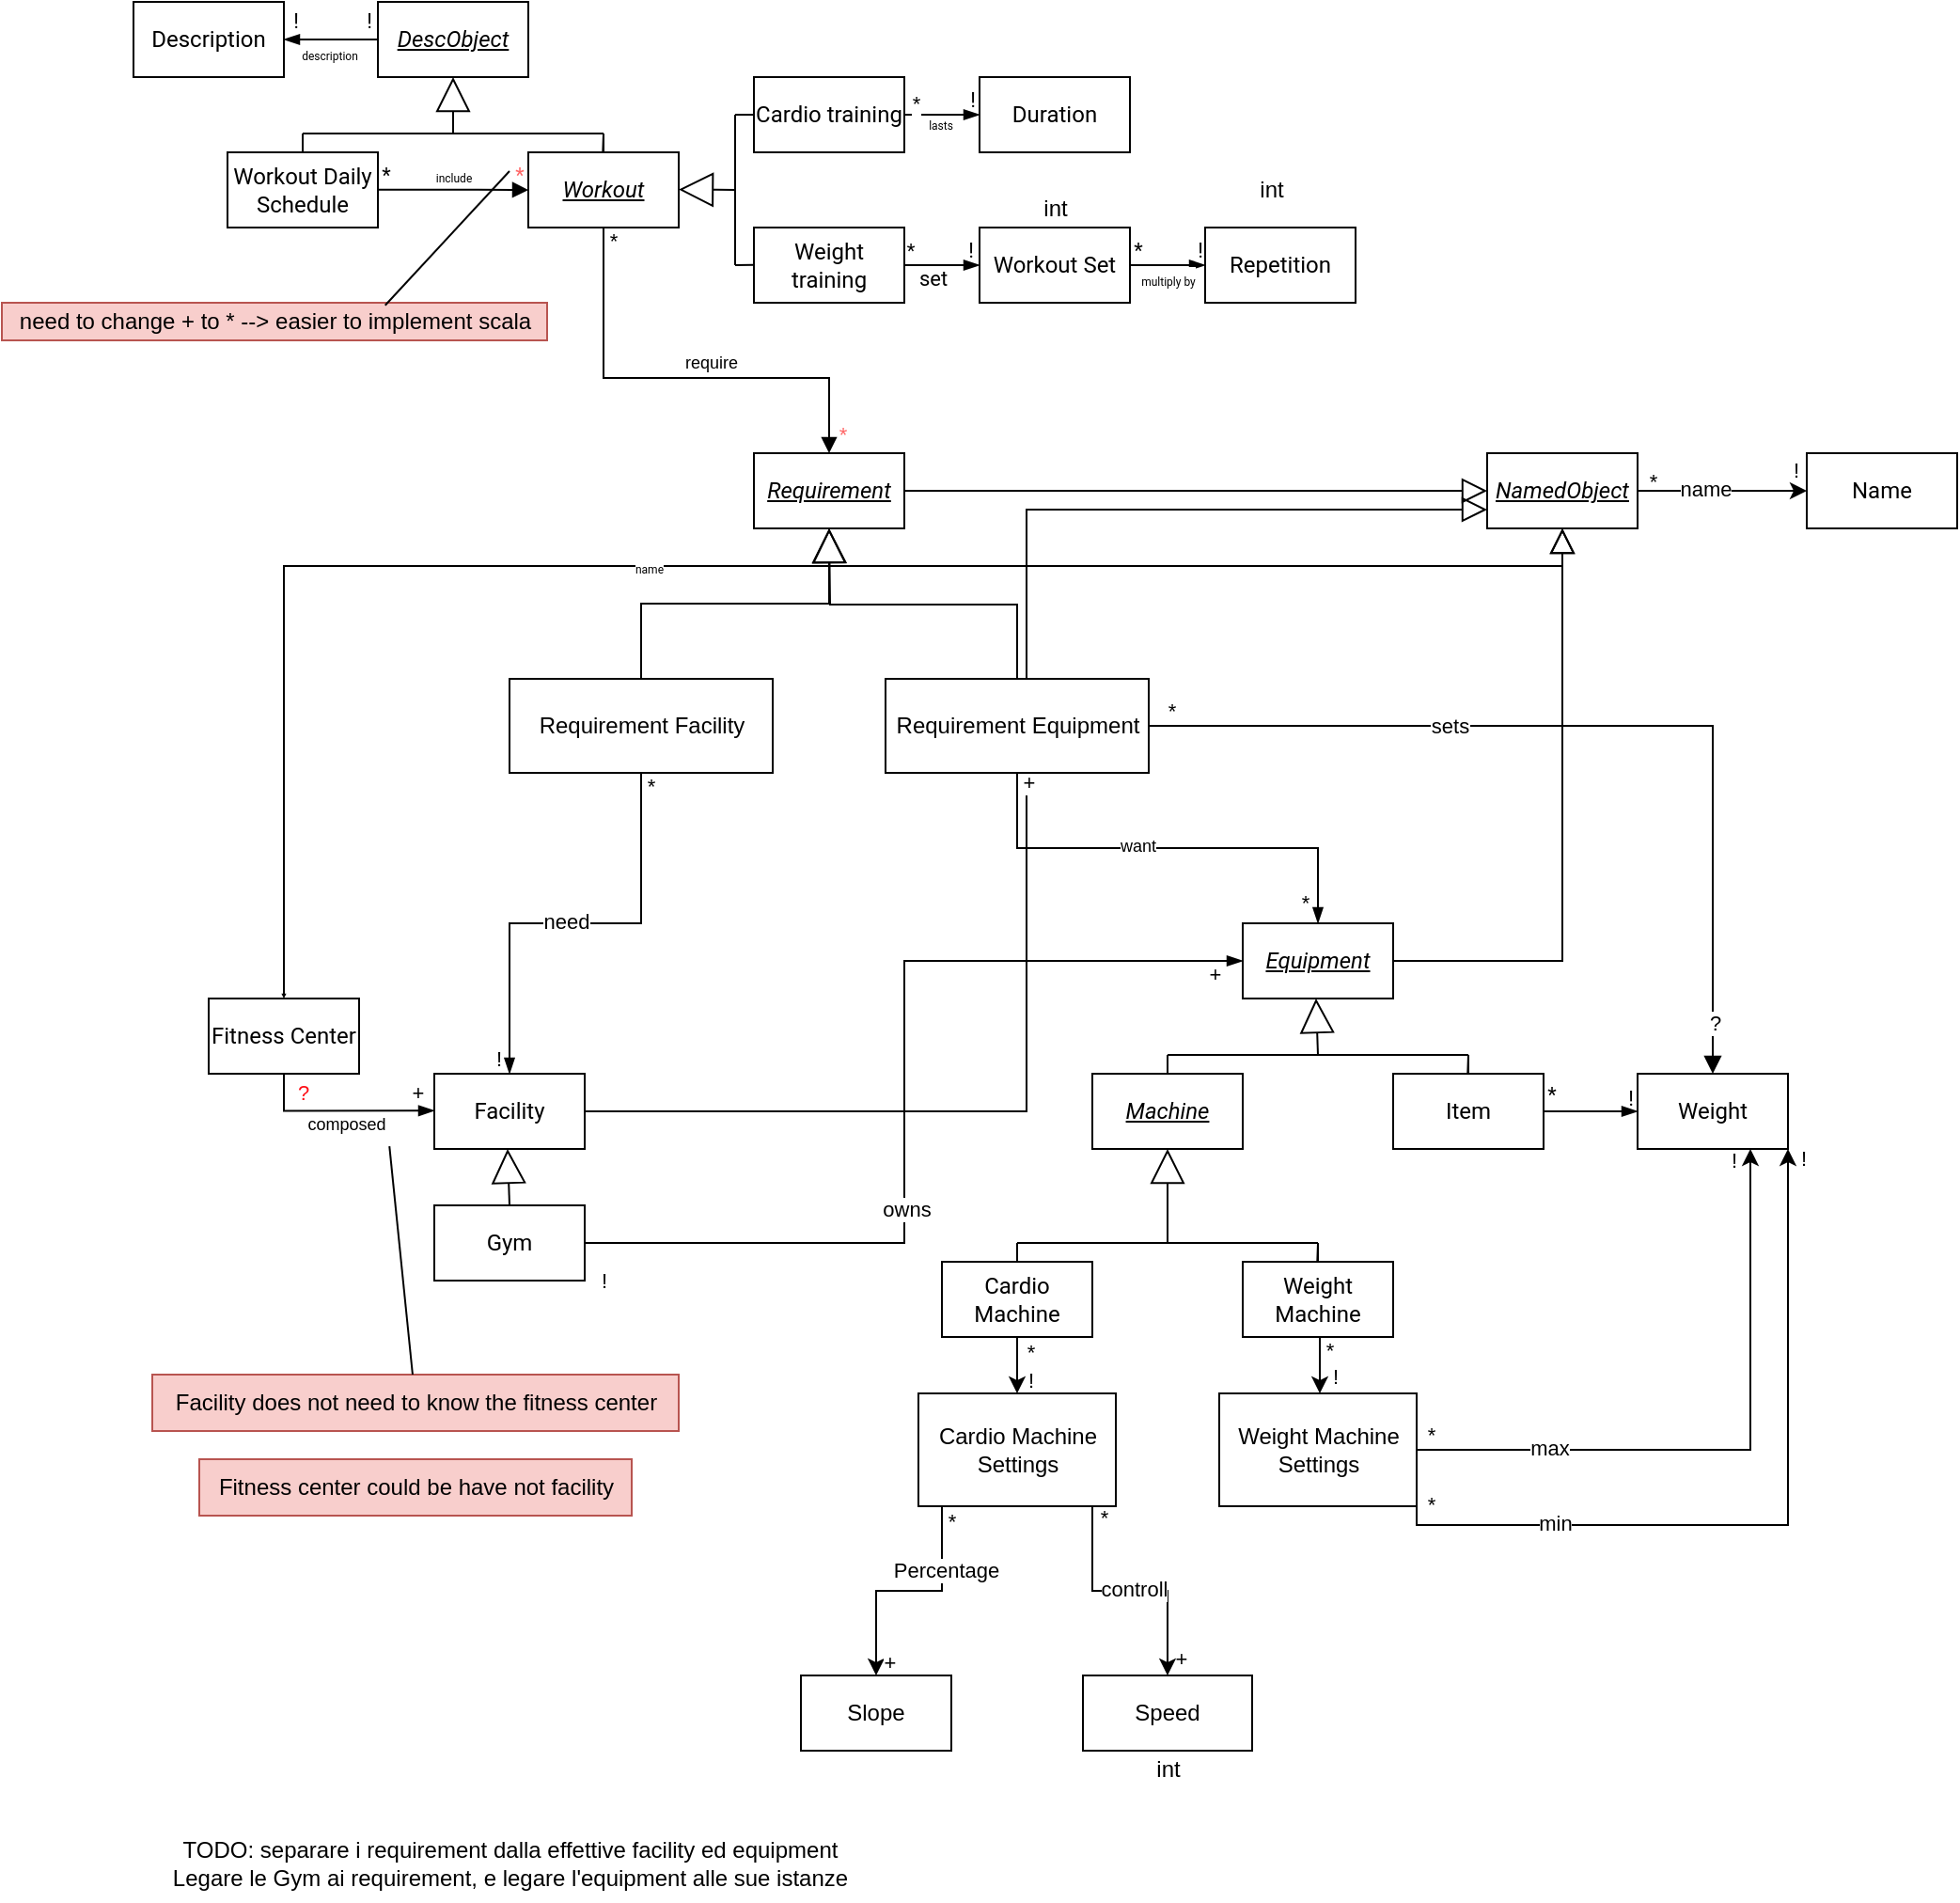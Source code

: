 <mxfile version="20.5.3" type="embed"><diagram id="2QempQvXkUjVF1YWiOBT" name="Page-1"><mxGraphModel dx="965" dy="230" grid="1" gridSize="10" guides="1" tooltips="1" connect="1" arrows="1" fold="1" page="1" pageScale="1" pageWidth="850" pageHeight="1100" math="0" shadow="0"><root><mxCell id="0"/><mxCell id="1" parent="0"/><mxCell id="2F5MSPOgXOu8C7vcqL_C-9" value="&lt;u&gt;&lt;i&gt;DescObject&lt;/i&gt;&lt;/u&gt;" style="html=1;whiteSpace=wrap;fontFamily=Roboto;fontSource=https%3A%2F%2Ffonts.googleapis.com%2Fcss%3Ffamily%3DRoboto;" parent="1" vertex="1"><mxGeometry x="160" y="120" width="80" height="40" as="geometry"/></mxCell><mxCell id="2F5MSPOgXOu8C7vcqL_C-26" value="&lt;div&gt;Workout Daily&lt;/div&gt;&lt;div&gt;Schedule&lt;/div&gt;" style="html=1;whiteSpace=wrap;fontFamily=Roboto;fontSource=https%3A%2F%2Ffonts.googleapis.com%2Fcss%3Ffamily%3DRoboto;" parent="1" vertex="1"><mxGeometry x="80" y="200" width="80" height="40" as="geometry"/></mxCell><mxCell id="2F5MSPOgXOu8C7vcqL_C-27" value="&lt;div&gt;&lt;i&gt;&lt;u&gt;Workout&lt;/u&gt;&lt;/i&gt;&lt;/div&gt;" style="html=1;whiteSpace=wrap;fontFamily=Roboto;fontSource=https%3A%2F%2Ffonts.googleapis.com%2Fcss%3Ffamily%3DRoboto;" parent="1" vertex="1"><mxGeometry x="240" y="200" width="80" height="40" as="geometry"/></mxCell><mxCell id="2F5MSPOgXOu8C7vcqL_C-28" value="&lt;div&gt;Description&lt;/div&gt;" style="html=1;whiteSpace=wrap;fontFamily=Roboto;fontSource=https%3A%2F%2Ffonts.googleapis.com%2Fcss%3Ffamily%3DRoboto;" parent="1" vertex="1"><mxGeometry x="30" y="120" width="80" height="40" as="geometry"/></mxCell><mxCell id="2F5MSPOgXOu8C7vcqL_C-29" value="&lt;div&gt;Cardio training&lt;/div&gt;" style="html=1;whiteSpace=wrap;fontFamily=Roboto;fontSource=https%3A%2F%2Ffonts.googleapis.com%2Fcss%3Ffamily%3DRoboto;" parent="1" vertex="1"><mxGeometry x="360" y="160" width="80" height="40" as="geometry"/></mxCell><mxCell id="2F5MSPOgXOu8C7vcqL_C-30" value="&lt;div&gt;Weight training&lt;/div&gt;" style="html=1;whiteSpace=wrap;fontFamily=Roboto;fontSource=https%3A%2F%2Ffonts.googleapis.com%2Fcss%3Ffamily%3DRoboto;" parent="1" vertex="1"><mxGeometry x="360" y="240" width="80" height="40" as="geometry"/></mxCell><mxCell id="2F5MSPOgXOu8C7vcqL_C-31" value="Workout Set" style="html=1;whiteSpace=wrap;fontFamily=Roboto;fontSource=https%3A%2F%2Ffonts.googleapis.com%2Fcss%3Ffamily%3DRoboto;" parent="1" vertex="1"><mxGeometry x="480" y="240" width="80" height="40" as="geometry"/></mxCell><mxCell id="2F5MSPOgXOu8C7vcqL_C-32" value="Repetition" style="html=1;whiteSpace=wrap;fontFamily=Roboto;fontSource=https%3A%2F%2Ffonts.googleapis.com%2Fcss%3Ffamily%3DRoboto;" parent="1" vertex="1"><mxGeometry x="600" y="240" width="80" height="40" as="geometry"/></mxCell><mxCell id="2F5MSPOgXOu8C7vcqL_C-33" value="Duration" style="html=1;whiteSpace=wrap;fontFamily=Roboto;fontSource=https%3A%2F%2Ffonts.googleapis.com%2Fcss%3Ffamily%3DRoboto;" parent="1" vertex="1"><mxGeometry x="480" y="160" width="80" height="40" as="geometry"/></mxCell><mxCell id="2F5MSPOgXOu8C7vcqL_C-34" value="&lt;u&gt;&lt;i&gt;Requirement&lt;/i&gt;&lt;/u&gt;" style="html=1;whiteSpace=wrap;fontFamily=Roboto;fontSource=https%3A%2F%2Ffonts.googleapis.com%2Fcss%3Ffamily%3DRoboto;" parent="1" vertex="1"><mxGeometry x="360" y="360" width="80" height="40" as="geometry"/></mxCell><mxCell id="119" style="edgeStyle=orthogonalEdgeStyle;rounded=0;orthogonalLoop=1;jettySize=auto;html=1;exitX=1;exitY=0.5;exitDx=0;exitDy=0;entryX=0;entryY=0.75;entryDx=0;entryDy=0;endArrow=block;endFill=0;startSize=16;endSize=11;" edge="1" parent="1" source="2F5MSPOgXOu8C7vcqL_C-35" target="102"><mxGeometry relative="1" as="geometry"/></mxCell><mxCell id="2F5MSPOgXOu8C7vcqL_C-35" value="&lt;div&gt;Facility&lt;/div&gt;" style="html=1;whiteSpace=wrap;fontFamily=Roboto;fontSource=https%3A%2F%2Ffonts.googleapis.com%2Fcss%3Ffamily%3DRoboto;" parent="1" vertex="1"><mxGeometry x="190" y="690" width="80" height="40" as="geometry"/></mxCell><mxCell id="108" style="edgeStyle=orthogonalEdgeStyle;html=1;exitX=1;exitY=0.5;exitDx=0;exitDy=0;entryX=0.5;entryY=1;entryDx=0;entryDy=0;endArrow=block;endFill=0;endSize=11;rounded=0;" parent="1" source="2F5MSPOgXOu8C7vcqL_C-36" target="102" edge="1"><mxGeometry relative="1" as="geometry"/></mxCell><mxCell id="2F5MSPOgXOu8C7vcqL_C-36" value="&lt;i&gt;&lt;u&gt;Equipment&lt;/u&gt;&lt;/i&gt;" style="html=1;whiteSpace=wrap;fontFamily=Roboto;fontSource=https%3A%2F%2Ffonts.googleapis.com%2Fcss%3Ffamily%3DRoboto;" parent="1" vertex="1"><mxGeometry x="620" y="610" width="80" height="40" as="geometry"/></mxCell><mxCell id="2F5MSPOgXOu8C7vcqL_C-38" value="&lt;i&gt;&lt;u&gt;Machine&lt;/u&gt;&lt;/i&gt;" style="html=1;whiteSpace=wrap;fontFamily=Roboto;fontSource=https%3A%2F%2Ffonts.googleapis.com%2Fcss%3Ffamily%3DRoboto;" parent="1" vertex="1"><mxGeometry x="540" y="690" width="80" height="40" as="geometry"/></mxCell><mxCell id="2F5MSPOgXOu8C7vcqL_C-39" value="Item" style="html=1;whiteSpace=wrap;fontFamily=Roboto;fontSource=https%3A%2F%2Ffonts.googleapis.com%2Fcss%3Ffamily%3DRoboto;" parent="1" vertex="1"><mxGeometry x="700" y="690" width="80" height="40" as="geometry"/></mxCell><mxCell id="2F5MSPOgXOu8C7vcqL_C-40" value="Weight" style="html=1;whiteSpace=wrap;fontFamily=Roboto;fontSource=https%3A%2F%2Ffonts.googleapis.com%2Fcss%3Ffamily%3DRoboto;" parent="1" vertex="1"><mxGeometry x="830" y="690" width="80" height="40" as="geometry"/></mxCell><mxCell id="25" style="edgeStyle=elbowEdgeStyle;html=1;exitX=1;exitY=0.5;exitDx=0;exitDy=0;entryX=0;entryY=0.5;entryDx=0;entryDy=0;startArrow=none;startFill=0;endArrow=blockThin;endFill=1;rounded=0;" parent="1" source="2F5MSPOgXOu8C7vcqL_C-43" target="2F5MSPOgXOu8C7vcqL_C-36" edge="1"><mxGeometry relative="1" as="geometry"><Array as="points"><mxPoint x="440" y="710"/></Array></mxGeometry></mxCell><mxCell id="26" value="owns" style="edgeLabel;html=1;align=center;verticalAlign=middle;resizable=0;points=[];" parent="25" vertex="1" connectable="0"><mxGeometry x="-0.246" y="-1" relative="1" as="geometry"><mxPoint as="offset"/></mxGeometry></mxCell><mxCell id="36" value="+" style="edgeLabel;html=1;align=center;verticalAlign=middle;resizable=0;points=[];labelBackgroundColor=none;" parent="25" vertex="1" connectable="0"><mxGeometry x="-0.97" relative="1" as="geometry"><mxPoint x="327" y="-143" as="offset"/></mxGeometry></mxCell><mxCell id="37" value="!" style="edgeLabel;html=1;align=center;verticalAlign=middle;resizable=0;points=[];" parent="25" vertex="1" connectable="0"><mxGeometry x="0.952" relative="1" as="geometry"><mxPoint x="-328" y="170" as="offset"/></mxGeometry></mxCell><mxCell id="2F5MSPOgXOu8C7vcqL_C-43" value="&lt;div&gt;Gym&lt;/div&gt;" style="html=1;whiteSpace=wrap;fontFamily=Roboto;fontSource=https%3A%2F%2Ffonts.googleapis.com%2Fcss%3Ffamily%3DRoboto;" parent="1" vertex="1"><mxGeometry x="190" y="760" width="80" height="40" as="geometry"/></mxCell><mxCell id="2F5MSPOgXOu8C7vcqL_C-44" value="Fitness Center" style="html=1;whiteSpace=wrap;fontFamily=Roboto;fontSource=https%3A%2F%2Ffonts.googleapis.com%2Fcss%3Ffamily%3DRoboto;" parent="1" vertex="1"><mxGeometry x="70" y="650" width="80" height="40" as="geometry"/></mxCell><mxCell id="2F5MSPOgXOu8C7vcqL_C-46" value="" style="endArrow=block;endSize=16;endFill=0;html=1;rounded=0;entryX=0.5;entryY=1;entryDx=0;entryDy=0;fontFamily=Roboto;fontSource=https%3A%2F%2Ffonts.googleapis.com%2Fcss%3Ffamily%3DRoboto;" parent="1" target="2F5MSPOgXOu8C7vcqL_C-9" edge="1"><mxGeometry width="160" relative="1" as="geometry"><mxPoint x="200" y="190" as="sourcePoint"/><mxPoint x="198.98" y="160" as="targetPoint"/><Array as="points"/></mxGeometry></mxCell><mxCell id="2F5MSPOgXOu8C7vcqL_C-48" value="" style="endArrow=block;endSize=16;endFill=0;html=1;rounded=0;fontFamily=Roboto;fontSource=https%3A%2F%2Ffonts.googleapis.com%2Fcss%3Ffamily%3DRoboto;" parent="1" edge="1"><mxGeometry width="160" relative="1" as="geometry"><mxPoint x="350" y="220" as="sourcePoint"/><mxPoint x="320" y="219.76" as="targetPoint"/><Array as="points"/></mxGeometry></mxCell><mxCell id="2F5MSPOgXOu8C7vcqL_C-53" value="" style="endArrow=none;html=1;edgeStyle=orthogonalEdgeStyle;rounded=0;fontFamily=Roboto;fontSource=https%3A%2F%2Ffonts.googleapis.com%2Fcss%3Ffamily%3DRoboto;" parent="1" edge="1"><mxGeometry relative="1" as="geometry"><mxPoint x="120" y="190" as="sourcePoint"/><mxPoint x="280" y="190" as="targetPoint"/></mxGeometry></mxCell><mxCell id="2F5MSPOgXOu8C7vcqL_C-55" value="" style="endArrow=none;html=1;edgeStyle=orthogonalEdgeStyle;rounded=0;exitX=0.5;exitY=0;exitDx=0;exitDy=0;fontFamily=Roboto;fontSource=https%3A%2F%2Ffonts.googleapis.com%2Fcss%3Ffamily%3DRoboto;" parent="1" source="2F5MSPOgXOu8C7vcqL_C-26" edge="1"><mxGeometry relative="1" as="geometry"><mxPoint x="130" y="200" as="sourcePoint"/><mxPoint x="120" y="190" as="targetPoint"/></mxGeometry></mxCell><mxCell id="2F5MSPOgXOu8C7vcqL_C-56" value="" style="endArrow=none;html=1;edgeStyle=orthogonalEdgeStyle;rounded=0;fontFamily=Roboto;fontSource=https%3A%2F%2Ffonts.googleapis.com%2Fcss%3Ffamily%3DRoboto;" parent="1" edge="1"><mxGeometry relative="1" as="geometry"><mxPoint x="280" y="200" as="sourcePoint"/><mxPoint x="279.65" y="200" as="targetPoint"/><Array as="points"><mxPoint x="279.65" y="190"/><mxPoint x="279.65" y="190"/></Array></mxGeometry></mxCell><mxCell id="2F5MSPOgXOu8C7vcqL_C-57" value="" style="endArrow=none;html=1;edgeStyle=orthogonalEdgeStyle;rounded=0;fontFamily=Roboto;fontSource=https%3A%2F%2Ffonts.googleapis.com%2Fcss%3Ffamily%3DRoboto;" parent="1" edge="1"><mxGeometry relative="1" as="geometry"><mxPoint x="350" y="180" as="sourcePoint"/><mxPoint x="350" y="260" as="targetPoint"/></mxGeometry></mxCell><mxCell id="2F5MSPOgXOu8C7vcqL_C-59" value="" style="endArrow=none;html=1;edgeStyle=orthogonalEdgeStyle;rounded=0;fontFamily=Roboto;fontSource=https%3A%2F%2Ffonts.googleapis.com%2Fcss%3Ffamily%3DRoboto;" parent="1" edge="1"><mxGeometry relative="1" as="geometry"><mxPoint x="350" y="260" as="sourcePoint"/><mxPoint x="360" y="259.93" as="targetPoint"/><Array as="points"><mxPoint x="350" y="259.93"/><mxPoint x="350" y="259.93"/></Array></mxGeometry></mxCell><mxCell id="2F5MSPOgXOu8C7vcqL_C-60" value="" style="endArrow=none;html=1;edgeStyle=orthogonalEdgeStyle;rounded=0;fontFamily=Roboto;fontSource=https%3A%2F%2Ffonts.googleapis.com%2Fcss%3Ffamily%3DRoboto;" parent="1" edge="1"><mxGeometry relative="1" as="geometry"><mxPoint x="350" y="180.03" as="sourcePoint"/><mxPoint x="360" y="179.96" as="targetPoint"/><Array as="points"><mxPoint x="350" y="179.96"/><mxPoint x="350" y="179.96"/></Array></mxGeometry></mxCell><mxCell id="2F5MSPOgXOu8C7vcqL_C-63" value="" style="endArrow=blockThin;html=1;edgeStyle=orthogonalEdgeStyle;rounded=0;fontFamily=Roboto;fontSource=https%3A%2F%2Ffonts.googleapis.com%2Fcss%3Ffamily%3DRoboto;endFill=1;" parent="1" edge="1"><mxGeometry relative="1" as="geometry"><mxPoint x="440" y="180" as="sourcePoint"/><mxPoint x="480" y="180" as="targetPoint"/></mxGeometry></mxCell><mxCell id="2F5MSPOgXOu8C7vcqL_C-89" value="!" style="edgeLabel;html=1;align=center;verticalAlign=middle;resizable=0;points=[];rotation=0;fontFamily=Roboto;fontSource=https%3A%2F%2Ffonts.googleapis.com%2Fcss%3Ffamily%3DRoboto;labelBackgroundColor=none;" parent="2F5MSPOgXOu8C7vcqL_C-63" vertex="1" connectable="0"><mxGeometry x="0.526" relative="1" as="geometry"><mxPoint x="5" y="-8" as="offset"/></mxGeometry></mxCell><mxCell id="2F5MSPOgXOu8C7vcqL_C-111" value="lasts" style="edgeLabel;html=1;align=center;verticalAlign=middle;resizable=0;points=[];fontSize=6;fontFamily=Roboto;fontSource=https%3A%2F%2Ffonts.googleapis.com%2Fcss%3Ffamily%3DRoboto;" parent="2F5MSPOgXOu8C7vcqL_C-63" vertex="1" connectable="0"><mxGeometry x="-0.079" y="-1" relative="1" as="geometry"><mxPoint y="4" as="offset"/></mxGeometry></mxCell><mxCell id="91" value="*" style="edgeLabel;html=1;align=center;verticalAlign=middle;resizable=0;points=[];" parent="2F5MSPOgXOu8C7vcqL_C-63" vertex="1" connectable="0"><mxGeometry x="-0.736" y="-1" relative="1" as="geometry"><mxPoint y="-7" as="offset"/></mxGeometry></mxCell><mxCell id="2F5MSPOgXOu8C7vcqL_C-64" value="" style="endArrow=blockThin;html=1;edgeStyle=orthogonalEdgeStyle;rounded=0;fontFamily=Roboto;fontSource=https%3A%2F%2Ffonts.googleapis.com%2Fcss%3Ffamily%3DRoboto;endFill=1;" parent="1" edge="1"><mxGeometry relative="1" as="geometry"><mxPoint x="440" y="269.9" as="sourcePoint"/><mxPoint x="480" y="260" as="targetPoint"/><Array as="points"><mxPoint x="440" y="260"/><mxPoint x="480" y="260"/></Array></mxGeometry></mxCell><mxCell id="2F5MSPOgXOu8C7vcqL_C-96" value="*" style="edgeLabel;html=1;align=center;verticalAlign=middle;resizable=0;points=[];fontFamily=Roboto;fontSource=https%3A%2F%2Ffonts.googleapis.com%2Fcss%3Ffamily%3DRoboto;fontSize=10;" parent="2F5MSPOgXOu8C7vcqL_C-64" vertex="1" connectable="0"><mxGeometry x="-0.522" relative="1" as="geometry"><mxPoint x="1" y="-8" as="offset"/></mxGeometry></mxCell><mxCell id="2F5MSPOgXOu8C7vcqL_C-97" value="!" style="edgeLabel;html=1;align=center;verticalAlign=middle;resizable=0;points=[];rotation=0;fontFamily=Roboto;fontSource=https%3A%2F%2Ffonts.googleapis.com%2Fcss%3Ffamily%3DRoboto;labelBackgroundColor=none;" parent="2F5MSPOgXOu8C7vcqL_C-64" vertex="1" connectable="0"><mxGeometry x="0.452" relative="1" as="geometry"><mxPoint x="9" y="-8" as="offset"/></mxGeometry></mxCell><mxCell id="2F5MSPOgXOu8C7vcqL_C-112" value="set" style="edgeLabel;html=1;align=center;verticalAlign=middle;resizable=0;points=[];fontFamily=Roboto;fontSource=https%3A%2F%2Ffonts.googleapis.com%2Fcss%3Ffamily%3DRoboto;" parent="2F5MSPOgXOu8C7vcqL_C-64" vertex="1" connectable="0"><mxGeometry x="0.027" y="-1" relative="1" as="geometry"><mxPoint x="-1" y="6" as="offset"/></mxGeometry></mxCell><mxCell id="2F5MSPOgXOu8C7vcqL_C-65" value="" style="endArrow=blockThin;html=1;edgeStyle=orthogonalEdgeStyle;rounded=0;fontFamily=Roboto;fontSource=https%3A%2F%2Ffonts.googleapis.com%2Fcss%3Ffamily%3DRoboto;endFill=1;startArrow=none;startFill=0;exitX=1;exitY=0.5;exitDx=0;exitDy=0;entryX=0;entryY=0.5;entryDx=0;entryDy=0;" parent="1" source="2F5MSPOgXOu8C7vcqL_C-31" target="2F5MSPOgXOu8C7vcqL_C-32" edge="1"><mxGeometry relative="1" as="geometry"><mxPoint x="590" y="200" as="sourcePoint"/><mxPoint x="630" y="200" as="targetPoint"/><Array as="points"><mxPoint x="580" y="260"/><mxPoint x="580" y="260"/></Array></mxGeometry></mxCell><mxCell id="2F5MSPOgXOu8C7vcqL_C-98" value="*" style="edgeLabel;html=1;align=center;verticalAlign=middle;resizable=0;points=[];fontFamily=Roboto;fontSource=https%3A%2F%2Ffonts.googleapis.com%2Fcss%3Ffamily%3DRoboto;labelBackgroundColor=none;" parent="2F5MSPOgXOu8C7vcqL_C-65" vertex="1" connectable="0"><mxGeometry x="-0.531" y="1" relative="1" as="geometry"><mxPoint x="-6" y="-7" as="offset"/></mxGeometry></mxCell><mxCell id="2F5MSPOgXOu8C7vcqL_C-99" value="!" style="edgeLabel;html=1;align=center;verticalAlign=middle;resizable=0;points=[];rotation=0;fontFamily=Roboto;fontSource=https%3A%2F%2Ffonts.googleapis.com%2Fcss%3Ffamily%3DRoboto;labelBackgroundColor=none;" parent="2F5MSPOgXOu8C7vcqL_C-65" vertex="1" connectable="0"><mxGeometry x="0.576" y="-1" relative="1" as="geometry"><mxPoint x="5" y="-9" as="offset"/></mxGeometry></mxCell><mxCell id="2F5MSPOgXOu8C7vcqL_C-113" value="&lt;font style=&quot;font-size: 6px;&quot;&gt;multiply by&lt;/font&gt;" style="edgeLabel;html=1;align=center;verticalAlign=middle;resizable=0;points=[];fontFamily=Roboto;fontSource=https%3A%2F%2Ffonts.googleapis.com%2Fcss%3Ffamily%3DRoboto;" parent="2F5MSPOgXOu8C7vcqL_C-65" vertex="1" connectable="0"><mxGeometry x="-0.03" y="-1" relative="1" as="geometry"><mxPoint y="6" as="offset"/></mxGeometry></mxCell><mxCell id="2F5MSPOgXOu8C7vcqL_C-67" value="" style="endArrow=none;html=1;edgeStyle=orthogonalEdgeStyle;rounded=0;exitX=0.5;exitY=0;exitDx=0;exitDy=0;fontFamily=Roboto;fontSource=https%3A%2F%2Ffonts.googleapis.com%2Fcss%3Ffamily%3DRoboto;" parent="1" edge="1"><mxGeometry relative="1" as="geometry"><mxPoint x="319.83" y="440" as="sourcePoint"/><mxPoint x="320" y="440" as="targetPoint"/></mxGeometry></mxCell><mxCell id="2F5MSPOgXOu8C7vcqL_C-70" value="" style="endArrow=block;html=1;edgeStyle=orthogonalEdgeStyle;rounded=0;exitX=0.5;exitY=1;exitDx=0;exitDy=0;startArrow=none;startFill=0;endFill=1;fontFamily=Roboto;fontSource=https%3A%2F%2Ffonts.googleapis.com%2Fcss%3Ffamily%3DRoboto;" parent="1" source="2F5MSPOgXOu8C7vcqL_C-27" edge="1"><mxGeometry relative="1" as="geometry"><mxPoint x="250" y="450" as="sourcePoint"/><mxPoint x="400" y="360" as="targetPoint"/><Array as="points"><mxPoint x="280" y="320"/><mxPoint x="400" y="320"/></Array></mxGeometry></mxCell><mxCell id="sfomzFhaXuzBr-5Kidbq-1" value="require" style="edgeLabel;html=1;align=center;verticalAlign=middle;resizable=0;points=[];fontSize=9;" parent="2F5MSPOgXOu8C7vcqL_C-70" connectable="0" vertex="1"><mxGeometry x="0.142" y="1" relative="1" as="geometry"><mxPoint y="-7" as="offset"/></mxGeometry></mxCell><mxCell id="KLTFEX1qhUFmZQi5NeGx-10" value="&lt;font color=&quot;#ff6666&quot;&gt;*&lt;/font&gt;" style="edgeLabel;html=1;align=center;verticalAlign=middle;resizable=0;points=[];" parent="2F5MSPOgXOu8C7vcqL_C-70" connectable="0" vertex="1"><mxGeometry x="0.884" y="2" relative="1" as="geometry"><mxPoint x="5" y="4" as="offset"/></mxGeometry></mxCell><mxCell id="88" value="*" style="edgeLabel;html=1;align=center;verticalAlign=middle;resizable=0;points=[];" parent="2F5MSPOgXOu8C7vcqL_C-70" vertex="1" connectable="0"><mxGeometry x="-0.942" y="-1" relative="1" as="geometry"><mxPoint x="6" as="offset"/></mxGeometry></mxCell><mxCell id="2F5MSPOgXOu8C7vcqL_C-72" value="" style="endArrow=blockThin;html=1;edgeStyle=orthogonalEdgeStyle;rounded=0;exitX=0.5;exitY=1;exitDx=0;exitDy=0;fontFamily=Roboto;fontSource=https%3A%2F%2Ffonts.googleapis.com%2Fcss%3Ffamily%3DRoboto;startArrow=none;startFill=0;endFill=1;" parent="1" source="2F5MSPOgXOu8C7vcqL_C-44" edge="1"><mxGeometry relative="1" as="geometry"><mxPoint x="30" y="709.66" as="sourcePoint"/><mxPoint x="190" y="709.66" as="targetPoint"/><Array as="points"><mxPoint x="110" y="710"/></Array></mxGeometry></mxCell><mxCell id="KLTFEX1qhUFmZQi5NeGx-8" value="composed" style="edgeLabel;html=1;align=center;verticalAlign=middle;resizable=0;points=[];fontSize=9;" parent="2F5MSPOgXOu8C7vcqL_C-72" connectable="0" vertex="1"><mxGeometry x="0.047" y="-2" relative="1" as="geometry"><mxPoint y="5" as="offset"/></mxGeometry></mxCell><mxCell id="35" value="?" style="edgeLabel;html=1;align=center;verticalAlign=middle;resizable=0;points=[];labelBackgroundColor=none;fontColor=#FF0F17;" parent="2F5MSPOgXOu8C7vcqL_C-72" vertex="1" connectable="0"><mxGeometry x="-0.9" y="-1" relative="1" as="geometry"><mxPoint x="11" y="5" as="offset"/></mxGeometry></mxCell><mxCell id="41" value="+" style="edgeLabel;html=1;align=center;verticalAlign=middle;resizable=0;points=[];labelBackgroundColor=none;" parent="2F5MSPOgXOu8C7vcqL_C-72" vertex="1" connectable="0"><mxGeometry x="0.903" y="1" relative="1" as="geometry"><mxPoint x="-5" y="-9" as="offset"/></mxGeometry></mxCell><mxCell id="2F5MSPOgXOu8C7vcqL_C-73" value="" style="endArrow=block;html=1;edgeStyle=orthogonalEdgeStyle;rounded=0;entryX=0.5;entryY=0;entryDx=0;entryDy=0;fontFamily=Roboto;fontSource=https%3A%2F%2Ffonts.googleapis.com%2Fcss%3Ffamily%3DRoboto;startArrow=block;startFill=0;exitX=0.5;exitY=1;exitDx=0;exitDy=0;endFill=0;endSize=0;targetPerimeterSpacing=8;startSize=11;" parent="1" source="102" target="2F5MSPOgXOu8C7vcqL_C-44" edge="1"><mxGeometry relative="1" as="geometry"><mxPoint x="750" y="380" as="sourcePoint"/><mxPoint x="415" y="330" as="targetPoint"/><Array as="points"><mxPoint x="790" y="420"/><mxPoint x="110" y="420"/></Array></mxGeometry></mxCell><mxCell id="2F5MSPOgXOu8C7vcqL_C-114" value="&lt;font style=&quot;font-size: 6px;&quot;&gt;name&lt;/font&gt;" style="edgeLabel;html=1;align=center;verticalAlign=middle;resizable=0;points=[];fontFamily=Roboto;fontSource=https%3A%2F%2Ffonts.googleapis.com%2Fcss%3Ffamily%3DRoboto;" parent="2F5MSPOgXOu8C7vcqL_C-73" vertex="1" connectable="0"><mxGeometry x="0.064" y="2" relative="1" as="geometry"><mxPoint x="-11" y="-2" as="offset"/></mxGeometry></mxCell><mxCell id="2F5MSPOgXOu8C7vcqL_C-76" value="" style="endArrow=block;endSize=16;endFill=0;html=1;rounded=0;fontFamily=Roboto;fontSource=https%3A%2F%2Ffonts.googleapis.com%2Fcss%3Ffamily%3DRoboto;" parent="1" edge="1"><mxGeometry width="160" relative="1" as="geometry"><mxPoint x="230" y="760" as="sourcePoint"/><mxPoint x="228.98" y="730" as="targetPoint"/><Array as="points"/></mxGeometry></mxCell><mxCell id="2F5MSPOgXOu8C7vcqL_C-80" value="" style="endArrow=block;endSize=16;endFill=0;html=1;rounded=0;fontFamily=Roboto;fontSource=https%3A%2F%2Ffonts.googleapis.com%2Fcss%3Ffamily%3DRoboto;" parent="1" edge="1"><mxGeometry width="160" relative="1" as="geometry"><mxPoint x="660" y="680" as="sourcePoint"/><mxPoint x="658.98" y="650" as="targetPoint"/><Array as="points"/></mxGeometry></mxCell><mxCell id="2F5MSPOgXOu8C7vcqL_C-81" value="" style="endArrow=none;html=1;edgeStyle=orthogonalEdgeStyle;rounded=0;fontFamily=Roboto;fontSource=https%3A%2F%2Ffonts.googleapis.com%2Fcss%3Ffamily%3DRoboto;" parent="1" edge="1"><mxGeometry relative="1" as="geometry"><mxPoint x="580" y="680" as="sourcePoint"/><mxPoint x="740" y="680" as="targetPoint"/></mxGeometry></mxCell><mxCell id="2F5MSPOgXOu8C7vcqL_C-82" value="" style="endArrow=none;html=1;edgeStyle=orthogonalEdgeStyle;rounded=0;exitX=0.5;exitY=0;exitDx=0;exitDy=0;fontFamily=Roboto;fontSource=https%3A%2F%2Ffonts.googleapis.com%2Fcss%3Ffamily%3DRoboto;" parent="1" edge="1"><mxGeometry relative="1" as="geometry"><mxPoint x="580" y="690" as="sourcePoint"/><mxPoint x="580" y="680" as="targetPoint"/></mxGeometry></mxCell><mxCell id="2F5MSPOgXOu8C7vcqL_C-83" value="" style="endArrow=none;html=1;edgeStyle=orthogonalEdgeStyle;rounded=0;fontFamily=Roboto;fontSource=https%3A%2F%2Ffonts.googleapis.com%2Fcss%3Ffamily%3DRoboto;" parent="1" edge="1"><mxGeometry relative="1" as="geometry"><mxPoint x="740" y="690" as="sourcePoint"/><mxPoint x="739.65" y="690" as="targetPoint"/><Array as="points"><mxPoint x="739.65" y="680"/><mxPoint x="739.65" y="680"/></Array></mxGeometry></mxCell><mxCell id="2F5MSPOgXOu8C7vcqL_C-86" value="" style="endArrow=none;html=1;edgeStyle=orthogonalEdgeStyle;rounded=0;entryX=0;entryY=0.5;entryDx=0;entryDy=0;fontFamily=Roboto;fontSource=https%3A%2F%2Ffonts.googleapis.com%2Fcss%3Ffamily%3DRoboto;startArrow=blockThin;startFill=1;exitX=1;exitY=0.5;exitDx=0;exitDy=0;" parent="1" source="2F5MSPOgXOu8C7vcqL_C-28" target="2F5MSPOgXOu8C7vcqL_C-9" edge="1"><mxGeometry relative="1" as="geometry"><mxPoint x="120" y="140" as="sourcePoint"/><mxPoint x="160" y="139.7" as="targetPoint"/><Array as="points"/></mxGeometry></mxCell><mxCell id="2F5MSPOgXOu8C7vcqL_C-90" value="!" style="edgeLabel;html=1;align=center;verticalAlign=middle;resizable=0;points=[];fontFamily=Roboto;fontSource=https%3A%2F%2Ffonts.googleapis.com%2Fcss%3Ffamily%3DRoboto;" parent="2F5MSPOgXOu8C7vcqL_C-86" vertex="1" connectable="0"><mxGeometry x="-0.826" relative="1" as="geometry"><mxPoint x="1" y="-10" as="offset"/></mxGeometry></mxCell><mxCell id="2F5MSPOgXOu8C7vcqL_C-91" value="!" style="edgeLabel;html=1;align=center;verticalAlign=middle;resizable=0;points=[];fontFamily=Roboto;fontSource=https%3A%2F%2Ffonts.googleapis.com%2Fcss%3Ffamily%3DRoboto;" parent="2F5MSPOgXOu8C7vcqL_C-86" vertex="1" connectable="0"><mxGeometry x="0.79" relative="1" as="geometry"><mxPoint y="-10" as="offset"/></mxGeometry></mxCell><mxCell id="2F5MSPOgXOu8C7vcqL_C-109" value="&lt;font style=&quot;font-size: 6px;&quot;&gt;description&lt;/font&gt;" style="edgeLabel;html=1;align=center;verticalAlign=top;resizable=0;points=[];fontFamily=Roboto;fontSource=https%3A%2F%2Ffonts.googleapis.com%2Fcss%3Ffamily%3DRoboto;labelBackgroundColor=none;" parent="2F5MSPOgXOu8C7vcqL_C-86" vertex="1" connectable="0"><mxGeometry x="-0.071" y="-1" relative="1" as="geometry"><mxPoint x="1" y="-7" as="offset"/></mxGeometry></mxCell><mxCell id="2F5MSPOgXOu8C7vcqL_C-87" value="" style="endArrow=blockThin;html=1;edgeStyle=orthogonalEdgeStyle;rounded=0;entryX=0;entryY=0.5;entryDx=0;entryDy=0;fontFamily=Roboto;fontSource=https%3A%2F%2Ffonts.googleapis.com%2Fcss%3Ffamily%3DRoboto;exitX=1;exitY=0.5;exitDx=0;exitDy=0;endFill=1;" parent="1" source="2F5MSPOgXOu8C7vcqL_C-39" target="2F5MSPOgXOu8C7vcqL_C-40" edge="1"><mxGeometry relative="1" as="geometry"><mxPoint x="740" y="730.3" as="sourcePoint"/><mxPoint x="790" y="740" as="targetPoint"/><Array as="points"/></mxGeometry></mxCell><mxCell id="2F5MSPOgXOu8C7vcqL_C-106" value="*" style="edgeLabel;html=1;align=center;verticalAlign=middle;resizable=0;points=[];fontFamily=Roboto;fontSource=https%3A%2F%2Ffonts.googleapis.com%2Fcss%3Ffamily%3DRoboto;" parent="2F5MSPOgXOu8C7vcqL_C-87" vertex="1" connectable="0"><mxGeometry x="-0.669" y="1" relative="1" as="geometry"><mxPoint x="-5" y="-8" as="offset"/></mxGeometry></mxCell><mxCell id="2F5MSPOgXOu8C7vcqL_C-107" value="!" style="edgeLabel;html=1;align=center;verticalAlign=middle;resizable=0;points=[];rotation=0;fontFamily=Roboto;fontSource=https%3A%2F%2Ffonts.googleapis.com%2Fcss%3Ffamily%3DRoboto;labelBackgroundColor=none;" parent="2F5MSPOgXOu8C7vcqL_C-87" vertex="1" connectable="0"><mxGeometry x="0.72" relative="1" as="geometry"><mxPoint x="3" y="-7" as="offset"/></mxGeometry></mxCell><mxCell id="2F5MSPOgXOu8C7vcqL_C-92" value="" style="endArrow=block;html=1;edgeStyle=orthogonalEdgeStyle;rounded=0;entryX=0;entryY=0.5;entryDx=0;entryDy=0;fontFamily=Roboto;fontSource=https%3A%2F%2Ffonts.googleapis.com%2Fcss%3Ffamily%3DRoboto;endFill=1;" parent="1" target="2F5MSPOgXOu8C7vcqL_C-27" edge="1"><mxGeometry relative="1" as="geometry"><mxPoint x="160" y="219.89" as="sourcePoint"/><mxPoint x="200" y="219.89" as="targetPoint"/><Array as="points"><mxPoint x="200" y="220"/></Array></mxGeometry></mxCell><mxCell id="2F5MSPOgXOu8C7vcqL_C-93" value="*" style="edgeLabel;html=1;align=center;verticalAlign=middle;resizable=0;points=[];fontFamily=Roboto;fontSource=https%3A%2F%2Ffonts.googleapis.com%2Fcss%3Ffamily%3DRoboto;labelBackgroundColor=none;" parent="2F5MSPOgXOu8C7vcqL_C-92" vertex="1" connectable="0"><mxGeometry x="-0.826" relative="1" as="geometry"><mxPoint x="-3" y="-8" as="offset"/></mxGeometry></mxCell><mxCell id="2F5MSPOgXOu8C7vcqL_C-94" value="*" style="edgeLabel;html=1;align=center;verticalAlign=middle;resizable=0;points=[];fontFamily=Roboto;fontSource=https%3A%2F%2Ffonts.googleapis.com%2Fcss%3Ffamily%3DRoboto;labelBackgroundColor=none;fontColor=#FF6666;" parent="2F5MSPOgXOu8C7vcqL_C-92" vertex="1" connectable="0"><mxGeometry x="0.79" relative="1" as="geometry"><mxPoint x="3" y="-8" as="offset"/></mxGeometry></mxCell><mxCell id="2F5MSPOgXOu8C7vcqL_C-110" value="&lt;font data-font-src=&quot;https://fonts.googleapis.com/css?family=Roboto&quot; style=&quot;font-size: 6px;&quot;&gt;include&lt;/font&gt;" style="edgeLabel;html=1;align=center;verticalAlign=middle;resizable=0;points=[];fontFamily=Roboto;fontSource=https%3A%2F%2Ffonts.googleapis.com%2Fcss%3Ffamily%3DRoboto;" parent="2F5MSPOgXOu8C7vcqL_C-92" vertex="1" connectable="0"><mxGeometry x="-0.146" y="-1" relative="1" as="geometry"><mxPoint x="6" y="-9" as="offset"/></mxGeometry></mxCell><mxCell id="57" style="edgeStyle=orthogonalEdgeStyle;rounded=0;html=1;exitX=0.5;exitY=1;exitDx=0;exitDy=0;strokeColor=#000000;" parent="1" source="KLTFEX1qhUFmZQi5NeGx-1" target="54" edge="1"><mxGeometry relative="1" as="geometry"/></mxCell><mxCell id="84" value="!" style="edgeLabel;html=1;align=center;verticalAlign=middle;resizable=0;points=[];labelBackgroundColor=none;" parent="57" vertex="1" connectable="0"><mxGeometry x="0.533" relative="1" as="geometry"><mxPoint x="7" as="offset"/></mxGeometry></mxCell><mxCell id="85" value="*" style="edgeLabel;html=1;align=center;verticalAlign=middle;resizable=0;points=[];labelBackgroundColor=none;" parent="57" vertex="1" connectable="0"><mxGeometry x="-0.773" y="-1" relative="1" as="geometry"><mxPoint x="8" y="4" as="offset"/></mxGeometry></mxCell><mxCell id="KLTFEX1qhUFmZQi5NeGx-1" value="&lt;div&gt;Cardio Machine&lt;/div&gt;" style="html=1;whiteSpace=wrap;fontFamily=Roboto;fontSource=https%3A%2F%2Ffonts.googleapis.com%2Fcss%3Ffamily%3DRoboto;" parent="1" vertex="1"><mxGeometry x="460" y="790" width="80" height="40" as="geometry"/></mxCell><mxCell id="56" style="edgeStyle=orthogonalEdgeStyle;rounded=0;html=1;exitX=0.5;exitY=1;exitDx=0;exitDy=0;strokeColor=#000000;" parent="1" edge="1"><mxGeometry relative="1" as="geometry"><mxPoint x="661" y="830" as="sourcePoint"/><mxPoint x="661" y="860" as="targetPoint"/></mxGeometry></mxCell><mxCell id="77" value="!" style="edgeLabel;html=1;align=center;verticalAlign=middle;resizable=0;points=[];" parent="56" vertex="1" connectable="0"><mxGeometry x="0.387" y="1" relative="1" as="geometry"><mxPoint x="7" as="offset"/></mxGeometry></mxCell><mxCell id="78" value="*" style="edgeLabel;html=1;align=center;verticalAlign=middle;resizable=0;points=[];labelBackgroundColor=none;" parent="56" vertex="1" connectable="0"><mxGeometry x="-0.813" relative="1" as="geometry"><mxPoint x="5" y="4" as="offset"/></mxGeometry></mxCell><mxCell id="KLTFEX1qhUFmZQi5NeGx-2" value="&lt;div&gt;Weight Machine&lt;/div&gt;" style="html=1;whiteSpace=wrap;fontFamily=Roboto;fontSource=https%3A%2F%2Ffonts.googleapis.com%2Fcss%3Ffamily%3DRoboto;" parent="1" vertex="1"><mxGeometry x="620" y="790" width="80" height="40" as="geometry"/></mxCell><mxCell id="KLTFEX1qhUFmZQi5NeGx-3" value="" style="endArrow=block;endSize=16;endFill=0;html=1;rounded=0;fontFamily=Roboto;fontSource=https%3A%2F%2Ffonts.googleapis.com%2Fcss%3Ffamily%3DRoboto;entryX=0.5;entryY=1;entryDx=0;entryDy=0;" parent="1" target="2F5MSPOgXOu8C7vcqL_C-38" edge="1"><mxGeometry width="160" relative="1" as="geometry"><mxPoint x="580" y="780" as="sourcePoint"/><mxPoint x="540" y="430" as="targetPoint"/><Array as="points"/></mxGeometry></mxCell><mxCell id="KLTFEX1qhUFmZQi5NeGx-4" value="" style="endArrow=none;html=1;edgeStyle=orthogonalEdgeStyle;rounded=0;fontFamily=Roboto;fontSource=https%3A%2F%2Ffonts.googleapis.com%2Fcss%3Ffamily%3DRoboto;" parent="1" edge="1"><mxGeometry relative="1" as="geometry"><mxPoint x="500" y="780" as="sourcePoint"/><mxPoint x="660" y="780" as="targetPoint"/></mxGeometry></mxCell><mxCell id="KLTFEX1qhUFmZQi5NeGx-5" value="" style="endArrow=none;html=1;edgeStyle=orthogonalEdgeStyle;rounded=0;exitX=0.5;exitY=0;exitDx=0;exitDy=0;fontFamily=Roboto;fontSource=https%3A%2F%2Ffonts.googleapis.com%2Fcss%3Ffamily%3DRoboto;" parent="1" edge="1"><mxGeometry relative="1" as="geometry"><mxPoint x="500" y="790" as="sourcePoint"/><mxPoint x="500" y="780" as="targetPoint"/></mxGeometry></mxCell><mxCell id="KLTFEX1qhUFmZQi5NeGx-6" value="" style="endArrow=none;html=1;edgeStyle=orthogonalEdgeStyle;rounded=0;fontFamily=Roboto;fontSource=https%3A%2F%2Ffonts.googleapis.com%2Fcss%3Ffamily%3DRoboto;" parent="1" edge="1"><mxGeometry relative="1" as="geometry"><mxPoint x="660" y="790" as="sourcePoint"/><mxPoint x="659.65" y="790" as="targetPoint"/><Array as="points"><mxPoint x="659.65" y="780"/><mxPoint x="659.65" y="780"/></Array></mxGeometry></mxCell><mxCell id="KLTFEX1qhUFmZQi5NeGx-12" value="&lt;div&gt;TODO: separare i requirement dalla effettive facility ed equipment&lt;/div&gt;&lt;div&gt;Legare le Gym ai requirement, e legare l'equipment alle sue istanze&lt;br&gt;&lt;/div&gt;" style="text;html=1;align=center;verticalAlign=middle;resizable=0;points=[];autosize=1;strokeColor=none;fillColor=none;" parent="1" vertex="1"><mxGeometry x="40" y="1090" width="380" height="40" as="geometry"/></mxCell><mxCell id="6" style="edgeStyle=orthogonalEdgeStyle;html=1;exitX=0.5;exitY=0;exitDx=0;exitDy=0;startArrow=none;startFill=0;endArrow=block;endFill=0;rounded=0;entryX=0.5;entryY=1;entryDx=0;entryDy=0;targetPerimeterSpacing=0;endSize=16;" parent="1" source="2" target="2F5MSPOgXOu8C7vcqL_C-34" edge="1"><mxGeometry relative="1" as="geometry"><mxPoint x="400" y="440" as="targetPoint"/></mxGeometry></mxCell><mxCell id="18" style="edgeStyle=orthogonalEdgeStyle;rounded=0;html=1;exitX=0.5;exitY=1;exitDx=0;exitDy=0;startArrow=none;startFill=0;endArrow=blockThin;endFill=1;targetPerimeterSpacing=0;strokeWidth=1;" parent="1" source="2" target="2F5MSPOgXOu8C7vcqL_C-35" edge="1"><mxGeometry relative="1" as="geometry"><Array as="points"><mxPoint x="300" y="610"/><mxPoint x="230" y="610"/></Array></mxGeometry></mxCell><mxCell id="31" value="*" style="edgeLabel;html=1;align=center;verticalAlign=middle;resizable=0;points=[];" parent="18" vertex="1" connectable="0"><mxGeometry x="-0.943" relative="1" as="geometry"><mxPoint x="5" as="offset"/></mxGeometry></mxCell><mxCell id="33" value="!" style="edgeLabel;html=1;align=center;verticalAlign=middle;resizable=0;points=[];fontColor=#000000;" parent="18" vertex="1" connectable="0"><mxGeometry x="0.961" relative="1" as="geometry"><mxPoint x="-6" y="-4" as="offset"/></mxGeometry></mxCell><mxCell id="34" value="need" style="edgeLabel;html=1;align=center;verticalAlign=middle;resizable=0;points=[];fontColor=#000000;" parent="18" vertex="1" connectable="0"><mxGeometry x="0.083" y="-1" relative="1" as="geometry"><mxPoint x="4" as="offset"/></mxGeometry></mxCell><mxCell id="2" value="Requirement Facility" style="html=1;" parent="1" vertex="1"><mxGeometry x="230" y="480" width="140" height="50" as="geometry"/></mxCell><mxCell id="22" style="edgeStyle=orthogonalEdgeStyle;rounded=0;html=1;exitX=0.5;exitY=1;exitDx=0;exitDy=0;entryX=0.5;entryY=0;entryDx=0;entryDy=0;fontSize=9;startArrow=none;startFill=0;endArrow=blockThin;endFill=1;targetPerimeterSpacing=0;strokeWidth=1;" parent="1" source="3" target="2F5MSPOgXOu8C7vcqL_C-36" edge="1"><mxGeometry relative="1" as="geometry"/></mxCell><mxCell id="23" value="want" style="edgeLabel;html=1;align=center;verticalAlign=middle;resizable=0;points=[];fontSize=9;" parent="22" vertex="1" connectable="0"><mxGeometry x="-0.135" y="1" relative="1" as="geometry"><mxPoint as="offset"/></mxGeometry></mxCell><mxCell id="38" value="+" style="edgeLabel;html=1;align=center;verticalAlign=middle;resizable=0;points=[];" parent="22" vertex="1" connectable="0"><mxGeometry x="-0.96" y="-1" relative="1" as="geometry"><mxPoint x="7" as="offset"/></mxGeometry></mxCell><mxCell id="39" value="*" style="edgeLabel;html=1;align=center;verticalAlign=middle;resizable=0;points=[];labelBackgroundColor=none;" parent="22" vertex="1" connectable="0"><mxGeometry x="0.947" y="-1" relative="1" as="geometry"><mxPoint x="-6" y="-5" as="offset"/></mxGeometry></mxCell><mxCell id="115" style="edgeStyle=orthogonalEdgeStyle;html=1;exitX=1;exitY=0.5;exitDx=0;exitDy=0;entryX=0.5;entryY=0;entryDx=0;entryDy=0;startArrow=none;startFill=0;endArrow=block;endFill=1;startSize=13;endSize=7;targetPerimeterSpacing=8;rounded=0;" parent="1" source="3" target="2F5MSPOgXOu8C7vcqL_C-40" edge="1"><mxGeometry relative="1" as="geometry"/></mxCell><mxCell id="116" value="?" style="edgeLabel;html=1;align=center;verticalAlign=middle;resizable=0;points=[];" parent="115" vertex="1" connectable="0"><mxGeometry x="0.889" y="1" relative="1" as="geometry"><mxPoint as="offset"/></mxGeometry></mxCell><mxCell id="117" value="*" style="edgeLabel;html=1;align=center;verticalAlign=middle;resizable=0;points=[];" parent="115" vertex="1" connectable="0"><mxGeometry x="-0.951" relative="1" as="geometry"><mxPoint y="-8" as="offset"/></mxGeometry></mxCell><mxCell id="118" value="sets" style="edgeLabel;html=1;align=center;verticalAlign=middle;resizable=0;points=[];" parent="115" vertex="1" connectable="0"><mxGeometry x="-0.341" relative="1" as="geometry"><mxPoint as="offset"/></mxGeometry></mxCell><mxCell id="3" value="Requirement Equipment" style="html=1;" parent="1" vertex="1"><mxGeometry x="430" y="480" width="140" height="50" as="geometry"/></mxCell><mxCell id="8" style="edgeStyle=orthogonalEdgeStyle;html=1;exitX=0.5;exitY=0;exitDx=0;exitDy=0;startArrow=none;startFill=0;endArrow=block;endFill=0;rounded=0;entryX=0.5;entryY=1;entryDx=0;entryDy=0;targetPerimeterSpacing=0;endSize=16;" parent="1" source="3" edge="1"><mxGeometry relative="1" as="geometry"><mxPoint x="400" y="400" as="targetPoint"/><mxPoint x="300" y="480" as="sourcePoint"/></mxGeometry></mxCell><mxCell id="13" value="" style="endArrow=block;endSize=11;html=1;targetPerimeterSpacing=0;strokeWidth=1;exitX=1;exitY=0.5;exitDx=0;exitDy=0;endFill=0;ignoreEdge=0;entryX=0;entryY=0.5;entryDx=0;entryDy=0;" parent="1" source="2F5MSPOgXOu8C7vcqL_C-34" target="102" edge="1"><mxGeometry width="160" relative="1" as="geometry"><mxPoint x="590" y="550" as="sourcePoint"/><mxPoint x="550" y="380" as="targetPoint"/><Array as="points"/></mxGeometry></mxCell><mxCell id="75" style="edgeStyle=orthogonalEdgeStyle;rounded=0;html=1;exitX=0.5;exitY=1;exitDx=0;exitDy=0;strokeColor=#000000;" parent="1" source="54" target="72" edge="1"><mxGeometry relative="1" as="geometry"><Array as="points"><mxPoint x="460" y="920"/><mxPoint x="460" y="965"/><mxPoint x="425" y="965"/></Array></mxGeometry></mxCell><mxCell id="76" value="Percentage" style="edgeLabel;html=1;align=center;verticalAlign=middle;resizable=0;points=[];" parent="75" vertex="1" connectable="0"><mxGeometry x="-0.111" y="2" relative="1" as="geometry"><mxPoint as="offset"/></mxGeometry></mxCell><mxCell id="98" value="+" style="edgeLabel;html=1;align=center;verticalAlign=middle;resizable=0;points=[];" parent="75" vertex="1" connectable="0"><mxGeometry x="0.915" y="2" relative="1" as="geometry"><mxPoint x="5" as="offset"/></mxGeometry></mxCell><mxCell id="99" value="*" style="edgeLabel;html=1;align=center;verticalAlign=middle;resizable=0;points=[];labelBackgroundColor=none;" parent="75" vertex="1" connectable="0"><mxGeometry x="-0.45" y="1" relative="1" as="geometry"><mxPoint x="4" y="2" as="offset"/></mxGeometry></mxCell><mxCell id="80" style="edgeStyle=orthogonalEdgeStyle;rounded=0;html=1;exitX=0.5;exitY=1;exitDx=0;exitDy=0;strokeColor=#000000;" parent="1" source="54" target="79" edge="1"><mxGeometry relative="1" as="geometry"><Array as="points"><mxPoint x="540" y="920"/><mxPoint x="540" y="965"/><mxPoint x="580" y="965"/></Array></mxGeometry></mxCell><mxCell id="82" value="controll" style="edgeLabel;html=1;align=center;verticalAlign=middle;resizable=0;points=[];" parent="80" vertex="1" connectable="0"><mxGeometry x="0.252" y="1" relative="1" as="geometry"><mxPoint as="offset"/></mxGeometry></mxCell><mxCell id="94" value="+" style="edgeLabel;html=1;align=center;verticalAlign=middle;resizable=0;points=[];labelBackgroundColor=none;" parent="80" vertex="1" connectable="0"><mxGeometry x="0.889" y="-1" relative="1" as="geometry"><mxPoint x="8" as="offset"/></mxGeometry></mxCell><mxCell id="95" value="*" style="edgeLabel;html=1;align=center;verticalAlign=middle;resizable=0;points=[];" parent="80" vertex="1" connectable="0"><mxGeometry x="-0.461" relative="1" as="geometry"><mxPoint x="6" as="offset"/></mxGeometry></mxCell><mxCell id="54" value="Cardio Machine Settings" style="whiteSpace=wrap;html=1;labelBackgroundColor=none;" parent="1" vertex="1"><mxGeometry x="447.5" y="860" width="105" height="60" as="geometry"/></mxCell><mxCell id="63" style="edgeStyle=orthogonalEdgeStyle;rounded=0;html=1;exitX=1;exitY=0.5;exitDx=0;exitDy=0;entryX=0.75;entryY=1;entryDx=0;entryDy=0;strokeColor=#000000;" parent="1" source="55" target="2F5MSPOgXOu8C7vcqL_C-40" edge="1"><mxGeometry relative="1" as="geometry"/></mxCell><mxCell id="65" value="max" style="edgeLabel;html=1;align=center;verticalAlign=middle;resizable=0;points=[];" parent="63" vertex="1" connectable="0"><mxGeometry x="-0.581" y="1" relative="1" as="geometry"><mxPoint as="offset"/></mxGeometry></mxCell><mxCell id="67" value="*" style="edgeLabel;html=1;align=center;verticalAlign=middle;resizable=0;points=[];" parent="63" vertex="1" connectable="0"><mxGeometry x="-0.956" relative="1" as="geometry"><mxPoint y="-8" as="offset"/></mxGeometry></mxCell><mxCell id="70" value="!" style="edgeLabel;html=1;align=center;verticalAlign=middle;resizable=0;points=[];labelBackgroundColor=none;" parent="63" vertex="1" connectable="0"><mxGeometry x="0.963" y="1" relative="1" as="geometry"><mxPoint x="-8" as="offset"/></mxGeometry></mxCell><mxCell id="64" style="edgeStyle=orthogonalEdgeStyle;rounded=0;html=1;exitX=1;exitY=1;exitDx=0;exitDy=0;entryX=1;entryY=1;entryDx=0;entryDy=0;strokeColor=#000000;" parent="1" source="55" target="2F5MSPOgXOu8C7vcqL_C-40" edge="1"><mxGeometry relative="1" as="geometry"/></mxCell><mxCell id="66" value="min" style="edgeLabel;html=1;align=center;verticalAlign=middle;resizable=0;points=[];" parent="64" vertex="1" connectable="0"><mxGeometry x="-0.592" y="1" relative="1" as="geometry"><mxPoint as="offset"/></mxGeometry></mxCell><mxCell id="68" value="*" style="edgeLabel;html=1;align=center;verticalAlign=middle;resizable=0;points=[];" parent="64" vertex="1" connectable="0"><mxGeometry x="-0.867" relative="1" as="geometry"><mxPoint x="-10" y="-11" as="offset"/></mxGeometry></mxCell><mxCell id="71" value="!" style="edgeLabel;html=1;align=center;verticalAlign=middle;resizable=0;points=[];labelBackgroundColor=none;" parent="64" vertex="1" connectable="0"><mxGeometry x="0.977" relative="1" as="geometry"><mxPoint x="8" as="offset"/></mxGeometry></mxCell><mxCell id="55" value="Weight Machine Settings" style="whiteSpace=wrap;html=1;labelBackgroundColor=none;" parent="1" vertex="1"><mxGeometry x="607.5" y="860" width="105" height="60" as="geometry"/></mxCell><mxCell id="72" value="Slope" style="whiteSpace=wrap;html=1;labelBackgroundColor=none;" parent="1" vertex="1"><mxGeometry x="385" y="1010" width="80" height="40" as="geometry"/></mxCell><mxCell id="79" value="Speed" style="whiteSpace=wrap;html=1;labelBackgroundColor=none;" parent="1" vertex="1"><mxGeometry x="535" y="1010" width="90" height="40" as="geometry"/></mxCell><mxCell id="89" value="int" style="text;html=1;align=center;verticalAlign=middle;resizable=0;points=[];autosize=1;strokeColor=none;" parent="1" vertex="1"><mxGeometry x="620" y="210" width="30" height="20" as="geometry"/></mxCell><mxCell id="90" value="int" style="text;html=1;align=center;verticalAlign=middle;resizable=0;points=[];autosize=1;strokeColor=none;" parent="1" vertex="1"><mxGeometry x="505" y="220" width="30" height="20" as="geometry"/></mxCell><mxCell id="93" value="int" style="text;html=1;align=center;verticalAlign=middle;resizable=0;points=[];autosize=1;strokeColor=none;" parent="1" vertex="1"><mxGeometry x="565" y="1050" width="30" height="20" as="geometry"/></mxCell><mxCell id="100" value="need to change + to * --&amp;gt; easier to implement scala" style="text;html=1;align=center;verticalAlign=middle;resizable=0;points=[];autosize=1;strokeColor=#b85450;fillColor=#f8cecc;" parent="1" vertex="1"><mxGeometry x="-40" y="280" width="290" height="20" as="geometry"/></mxCell><mxCell id="101" value="" style="endArrow=none;html=1;fontColor=#FF6666;exitX=0.703;exitY=0.07;exitDx=0;exitDy=0;exitPerimeter=0;" parent="1" source="100" edge="1"><mxGeometry width="50" height="50" relative="1" as="geometry"><mxPoint x="130" y="240" as="sourcePoint"/><mxPoint x="230" y="210" as="targetPoint"/></mxGeometry></mxCell><mxCell id="103" style="edgeStyle=none;html=1;exitX=1;exitY=0.5;exitDx=0;exitDy=0;" parent="1" source="102" target="104" edge="1"><mxGeometry relative="1" as="geometry"><mxPoint x="910" y="380.095" as="targetPoint"/></mxGeometry></mxCell><mxCell id="110" value="name" style="edgeLabel;html=1;align=center;verticalAlign=middle;resizable=0;points=[];" parent="103" vertex="1" connectable="0"><mxGeometry x="-0.207" y="1" relative="1" as="geometry"><mxPoint as="offset"/></mxGeometry></mxCell><mxCell id="113" value="!" style="edgeLabel;html=1;align=center;verticalAlign=middle;resizable=0;points=[];" parent="103" vertex="1" connectable="0"><mxGeometry x="0.865" y="1" relative="1" as="geometry"><mxPoint y="-10" as="offset"/></mxGeometry></mxCell><mxCell id="114" value="*" style="edgeLabel;html=1;align=center;verticalAlign=middle;resizable=0;points=[];labelBackgroundColor=none;" parent="103" vertex="1" connectable="0"><mxGeometry x="-0.926" relative="1" as="geometry"><mxPoint x="4" y="-5" as="offset"/></mxGeometry></mxCell><mxCell id="102" value="&lt;i&gt;&lt;u&gt;NamedObject&lt;/u&gt;&lt;/i&gt;" style="html=1;whiteSpace=wrap;fontFamily=Roboto;fontSource=https%3A%2F%2Ffonts.googleapis.com%2Fcss%3Ffamily%3DRoboto;" parent="1" vertex="1"><mxGeometry x="750" y="360" width="80" height="40" as="geometry"/></mxCell><mxCell id="104" value="Name" style="html=1;whiteSpace=wrap;fontFamily=Roboto;fontSource=https%3A%2F%2Ffonts.googleapis.com%2Fcss%3Ffamily%3DRoboto;" parent="1" vertex="1"><mxGeometry x="920" y="360" width="80" height="40" as="geometry"/></mxCell><mxCell id="120" value="Facility does not need to know the fitness center" style="text;html=1;align=center;verticalAlign=middle;resizable=0;points=[];autosize=1;strokeColor=#b85450;fillColor=#f8cecc;" vertex="1" parent="1"><mxGeometry x="40" y="850" width="280" height="30" as="geometry"/></mxCell><mxCell id="121" value="" style="endArrow=none;html=1;fontColor=#FF6666;" edge="1" parent="1" source="120"><mxGeometry width="50" height="50" relative="1" as="geometry"><mxPoint x="100.0" y="800.0" as="sourcePoint"/><mxPoint x="166.13" y="728.6" as="targetPoint"/></mxGeometry></mxCell><mxCell id="122" value="Fitness center could be have not facility" style="text;html=1;align=center;verticalAlign=middle;resizable=0;points=[];autosize=1;strokeColor=#b85450;fillColor=#f8cecc;" vertex="1" parent="1"><mxGeometry x="65" y="895" width="230" height="30" as="geometry"/></mxCell></root></mxGraphModel></diagram></mxfile>